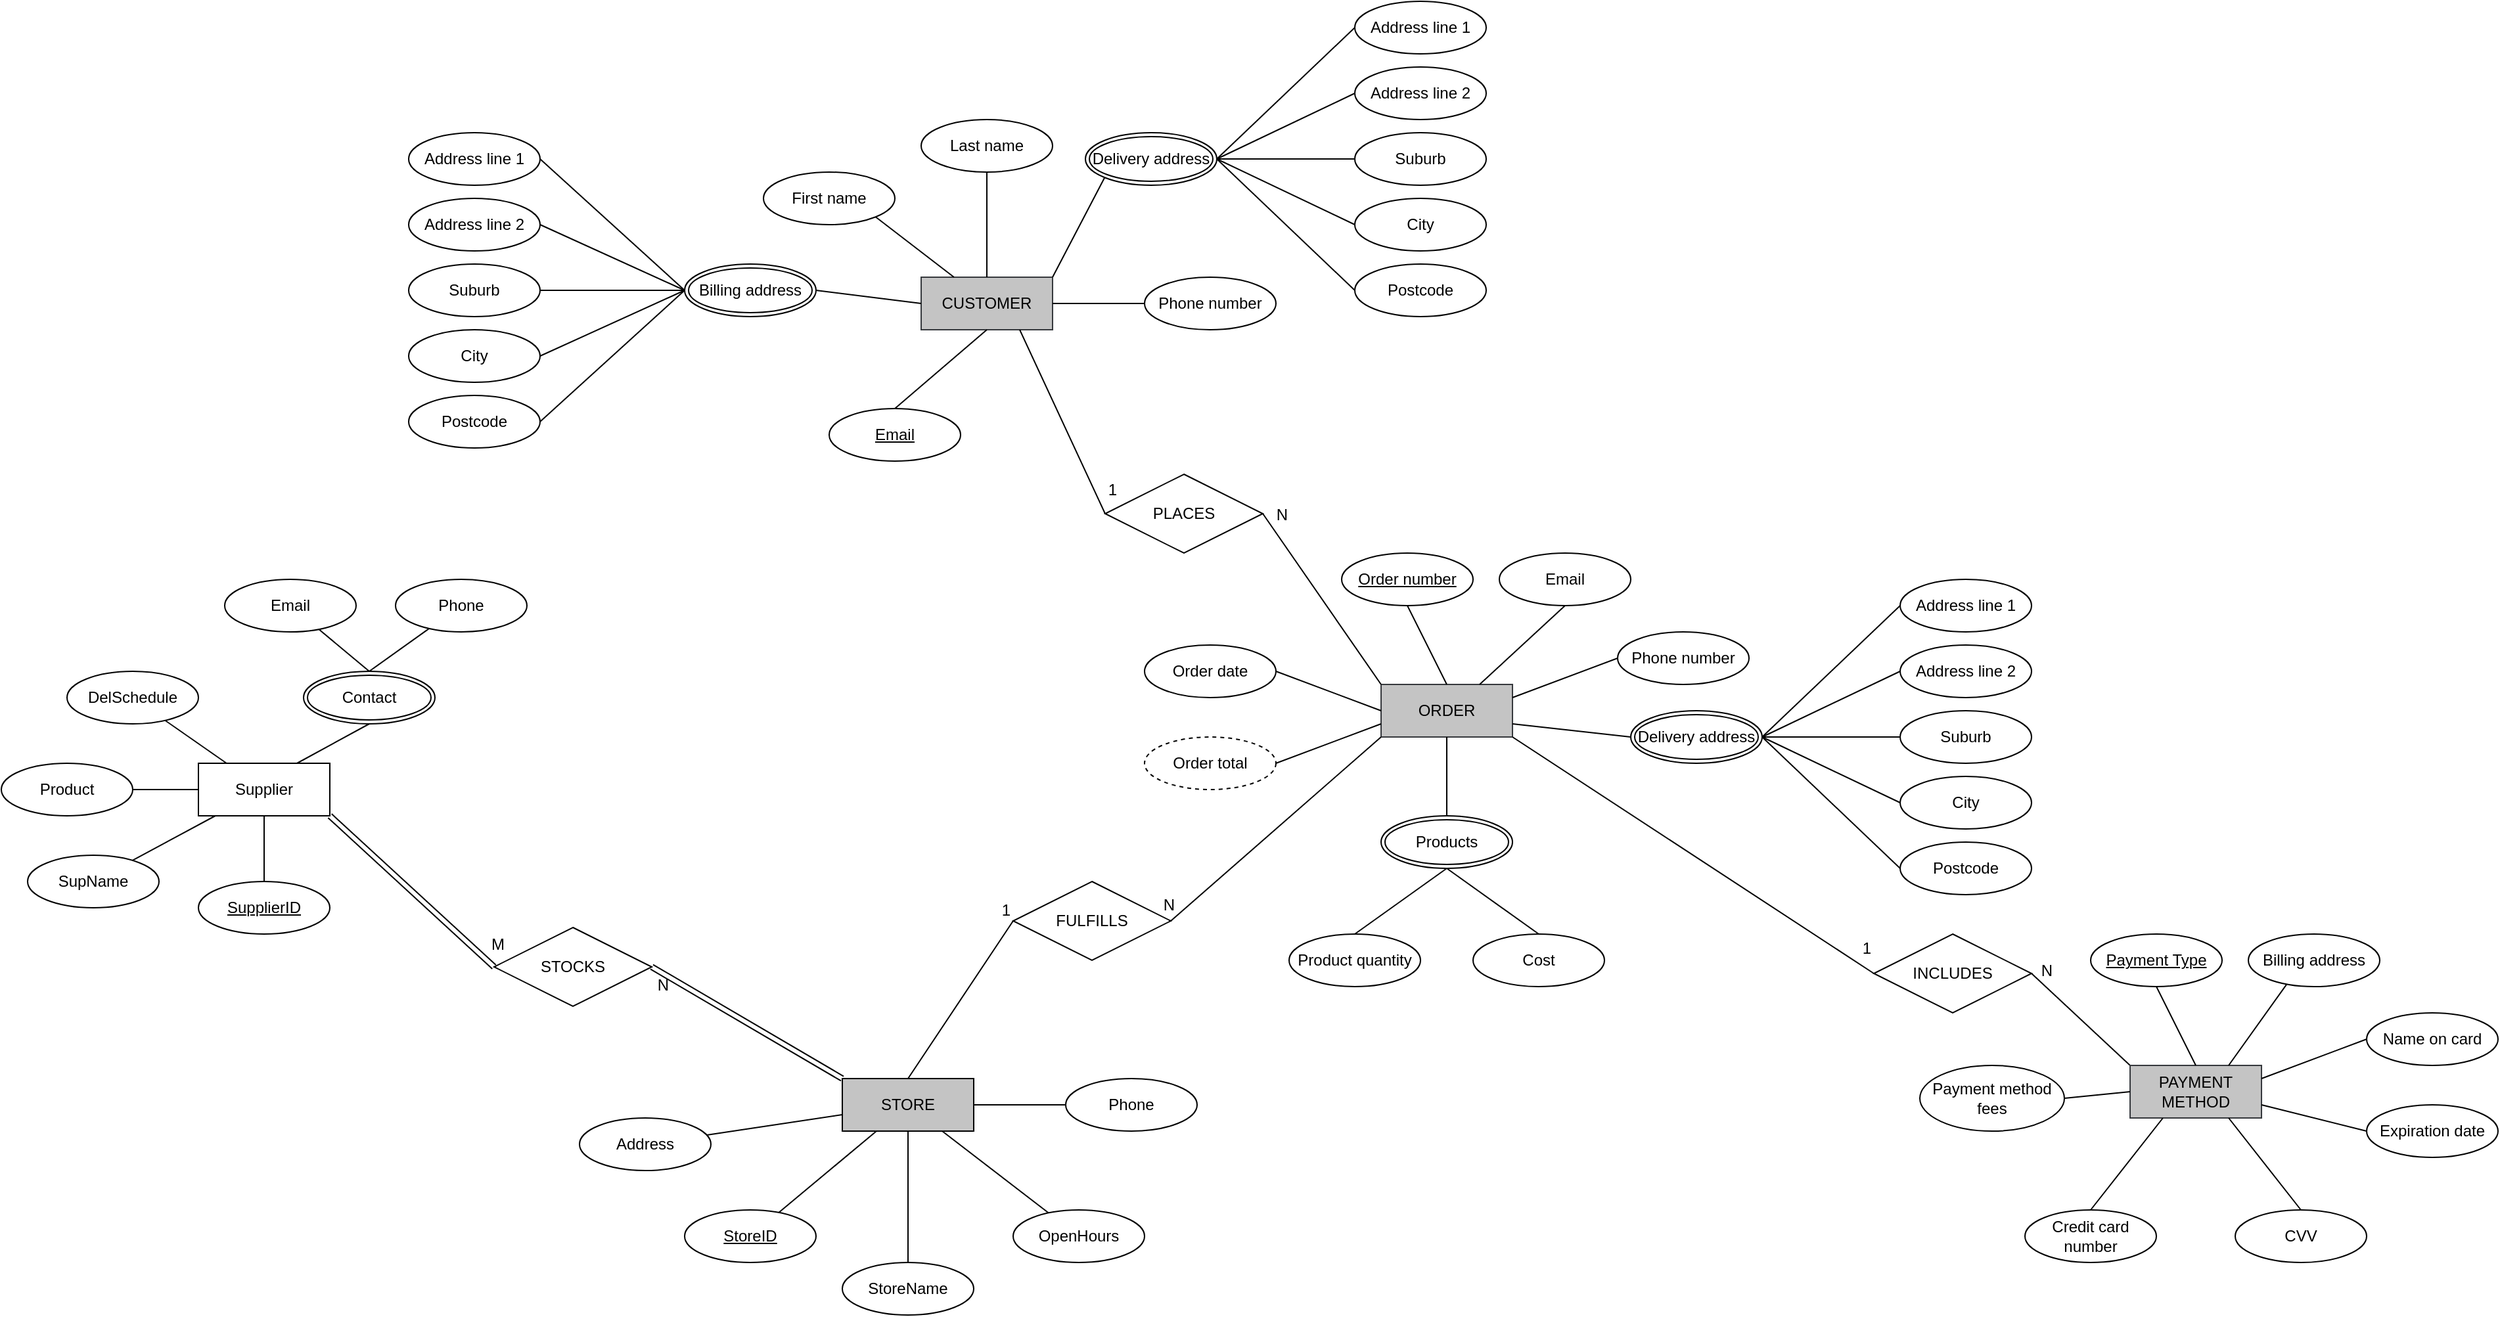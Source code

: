 <mxfile version="21.1.1" type="github">
  <diagram name="Page-1" id="e56a1550-8fbb-45ad-956c-1786394a9013">
    <mxGraphModel dx="2372" dy="695" grid="1" gridSize="10" guides="1" tooltips="1" connect="1" arrows="1" fold="1" page="1" pageScale="1" pageWidth="1100" pageHeight="850" background="none" math="0" shadow="0">
      <root>
        <mxCell id="0" />
        <mxCell id="1" parent="0" />
        <mxCell id="4mAQNpWLt4tQU0ZCI15O-1" style="edgeStyle=orthogonalEdgeStyle;rounded=0;orthogonalLoop=1;jettySize=auto;html=1;exitX=0.5;exitY=1;exitDx=0;exitDy=0;" edge="1" parent="1" source="4mAQNpWLt4tQU0ZCI15O-2">
          <mxGeometry relative="1" as="geometry">
            <mxPoint x="280" y="350" as="targetPoint" />
          </mxGeometry>
        </mxCell>
        <mxCell id="4mAQNpWLt4tQU0ZCI15O-2" value="CUSTOMER" style="whiteSpace=wrap;html=1;align=center;fillColor=#C4C4C4;strokeColor=#36393d;" vertex="1" parent="1">
          <mxGeometry x="250" y="330" width="100" height="40" as="geometry" />
        </mxCell>
        <mxCell id="4mAQNpWLt4tQU0ZCI15O-3" value="Email" style="ellipse;whiteSpace=wrap;html=1;align=center;fontStyle=4;" vertex="1" parent="1">
          <mxGeometry x="180" y="430" width="100" height="40" as="geometry" />
        </mxCell>
        <mxCell id="4mAQNpWLt4tQU0ZCI15O-4" value="First name" style="ellipse;whiteSpace=wrap;html=1;align=center;" vertex="1" parent="1">
          <mxGeometry x="130" y="250" width="100" height="40" as="geometry" />
        </mxCell>
        <mxCell id="4mAQNpWLt4tQU0ZCI15O-5" value="Last name" style="ellipse;whiteSpace=wrap;html=1;align=center;" vertex="1" parent="1">
          <mxGeometry x="250" y="210" width="100" height="40" as="geometry" />
        </mxCell>
        <mxCell id="4mAQNpWLt4tQU0ZCI15O-6" value="Phone number" style="ellipse;whiteSpace=wrap;html=1;align=center;fontStyle=0;" vertex="1" parent="1">
          <mxGeometry x="420" y="330" width="100" height="40" as="geometry" />
        </mxCell>
        <mxCell id="4mAQNpWLt4tQU0ZCI15O-7" value="" style="endArrow=none;html=1;rounded=0;entryX=0;entryY=1;entryDx=0;entryDy=0;" edge="1" parent="1" target="4mAQNpWLt4tQU0ZCI15O-15">
          <mxGeometry relative="1" as="geometry">
            <mxPoint x="350" y="330" as="sourcePoint" />
            <mxPoint x="421" y="325" as="targetPoint" />
          </mxGeometry>
        </mxCell>
        <mxCell id="4mAQNpWLt4tQU0ZCI15O-8" value="" style="endArrow=none;html=1;rounded=0;entryX=1;entryY=0.5;entryDx=0;entryDy=0;exitX=0;exitY=0.5;exitDx=0;exitDy=0;" edge="1" parent="1" source="4mAQNpWLt4tQU0ZCI15O-2" target="4mAQNpWLt4tQU0ZCI15O-112">
          <mxGeometry relative="1" as="geometry">
            <mxPoint x="320" y="329.5" as="sourcePoint" />
            <mxPoint x="170.0" y="340" as="targetPoint" />
          </mxGeometry>
        </mxCell>
        <mxCell id="4mAQNpWLt4tQU0ZCI15O-9" value="" style="endArrow=none;html=1;rounded=0;exitX=0.5;exitY=1;exitDx=0;exitDy=0;entryX=0.5;entryY=0;entryDx=0;entryDy=0;" edge="1" parent="1" source="4mAQNpWLt4tQU0ZCI15O-2" target="4mAQNpWLt4tQU0ZCI15O-3">
          <mxGeometry relative="1" as="geometry">
            <mxPoint x="300" y="329.5" as="sourcePoint" />
            <mxPoint x="260" y="430" as="targetPoint" />
          </mxGeometry>
        </mxCell>
        <mxCell id="4mAQNpWLt4tQU0ZCI15O-10" value="" style="endArrow=none;html=1;rounded=0;exitX=0;exitY=0.5;exitDx=0;exitDy=0;entryX=1;entryY=0.5;entryDx=0;entryDy=0;" edge="1" parent="1" source="4mAQNpWLt4tQU0ZCI15O-6" target="4mAQNpWLt4tQU0ZCI15O-2">
          <mxGeometry relative="1" as="geometry">
            <mxPoint x="110" y="329.5" as="sourcePoint" />
            <mxPoint x="270" y="329.5" as="targetPoint" />
          </mxGeometry>
        </mxCell>
        <mxCell id="4mAQNpWLt4tQU0ZCI15O-11" value="" style="endArrow=none;html=1;rounded=0;entryX=0.25;entryY=0;entryDx=0;entryDy=0;exitX=1;exitY=1;exitDx=0;exitDy=0;" edge="1" parent="1" source="4mAQNpWLt4tQU0ZCI15O-4" target="4mAQNpWLt4tQU0ZCI15O-2">
          <mxGeometry relative="1" as="geometry">
            <mxPoint x="240" y="430" as="sourcePoint" />
            <mxPoint x="250" y="339.5" as="targetPoint" />
          </mxGeometry>
        </mxCell>
        <mxCell id="4mAQNpWLt4tQU0ZCI15O-12" value="" style="endArrow=none;html=1;rounded=0;exitX=0.5;exitY=1;exitDx=0;exitDy=0;entryX=0.5;entryY=0;entryDx=0;entryDy=0;" edge="1" parent="1" source="4mAQNpWLt4tQU0ZCI15O-5" target="4mAQNpWLt4tQU0ZCI15O-2">
          <mxGeometry relative="1" as="geometry">
            <mxPoint x="100" y="370" as="sourcePoint" />
            <mxPoint x="260" y="370" as="targetPoint" />
          </mxGeometry>
        </mxCell>
        <mxCell id="4mAQNpWLt4tQU0ZCI15O-13" value="ORDER" style="whiteSpace=wrap;html=1;align=center;fillColor=#C4C4C4;strokeColor=#36393d;" vertex="1" parent="1">
          <mxGeometry x="600" y="640" width="100" height="40" as="geometry" />
        </mxCell>
        <mxCell id="4mAQNpWLt4tQU0ZCI15O-14" value="PLACES" style="shape=rhombus;perimeter=rhombusPerimeter;whiteSpace=wrap;html=1;align=center;" vertex="1" parent="1">
          <mxGeometry x="390" y="480" width="120" height="60" as="geometry" />
        </mxCell>
        <mxCell id="4mAQNpWLt4tQU0ZCI15O-15" value="Delivery address" style="ellipse;shape=doubleEllipse;margin=3;whiteSpace=wrap;html=1;align=center;" vertex="1" parent="1">
          <mxGeometry x="375" y="220" width="100" height="40" as="geometry" />
        </mxCell>
        <mxCell id="4mAQNpWLt4tQU0ZCI15O-16" value="" style="endArrow=none;html=1;rounded=0;entryX=1;entryY=0.5;entryDx=0;entryDy=0;exitX=0;exitY=0;exitDx=0;exitDy=0;" edge="1" parent="1" source="4mAQNpWLt4tQU0ZCI15O-13" target="4mAQNpWLt4tQU0ZCI15O-14">
          <mxGeometry relative="1" as="geometry">
            <mxPoint x="430" y="460" as="sourcePoint" />
            <mxPoint x="590" y="460" as="targetPoint" />
          </mxGeometry>
        </mxCell>
        <mxCell id="4mAQNpWLt4tQU0ZCI15O-17" value="N" style="resizable=0;html=1;whiteSpace=wrap;align=right;verticalAlign=bottom;" connectable="0" vertex="1" parent="4mAQNpWLt4tQU0ZCI15O-16">
          <mxGeometry x="1" relative="1" as="geometry">
            <mxPoint x="20" y="9" as="offset" />
          </mxGeometry>
        </mxCell>
        <mxCell id="4mAQNpWLt4tQU0ZCI15O-18" value="&lt;u&gt;Order number&lt;/u&gt;" style="ellipse;whiteSpace=wrap;html=1;align=center;" vertex="1" parent="1">
          <mxGeometry x="570" y="540" width="100" height="40" as="geometry" />
        </mxCell>
        <mxCell id="4mAQNpWLt4tQU0ZCI15O-19" value="&lt;span&gt;Email&lt;/span&gt;" style="ellipse;whiteSpace=wrap;html=1;align=center;fontStyle=0" vertex="1" parent="1">
          <mxGeometry x="690" y="540" width="100" height="40" as="geometry" />
        </mxCell>
        <mxCell id="4mAQNpWLt4tQU0ZCI15O-20" value="Phone number" style="ellipse;whiteSpace=wrap;html=1;align=center;fontStyle=0;" vertex="1" parent="1">
          <mxGeometry x="780" y="600" width="100" height="40" as="geometry" />
        </mxCell>
        <mxCell id="4mAQNpWLt4tQU0ZCI15O-21" value="Product quantity" style="ellipse;whiteSpace=wrap;html=1;align=center;fontStyle=0;" vertex="1" parent="1">
          <mxGeometry x="530" y="830" width="100" height="40" as="geometry" />
        </mxCell>
        <mxCell id="4mAQNpWLt4tQU0ZCI15O-22" value="" style="endArrow=none;html=1;rounded=0;entryX=0.5;entryY=1;entryDx=0;entryDy=0;exitX=0.5;exitY=0;exitDx=0;exitDy=0;" edge="1" parent="1" source="4mAQNpWLt4tQU0ZCI15O-13" target="4mAQNpWLt4tQU0ZCI15O-18">
          <mxGeometry relative="1" as="geometry">
            <mxPoint x="570" y="500" as="sourcePoint" />
            <mxPoint x="740" y="499.5" as="targetPoint" />
          </mxGeometry>
        </mxCell>
        <mxCell id="4mAQNpWLt4tQU0ZCI15O-23" value="" style="endArrow=none;html=1;rounded=0;entryX=0.5;entryY=1;entryDx=0;entryDy=0;exitX=0.75;exitY=0;exitDx=0;exitDy=0;" edge="1" parent="1" source="4mAQNpWLt4tQU0ZCI15O-13" target="4mAQNpWLt4tQU0ZCI15O-19">
          <mxGeometry relative="1" as="geometry">
            <mxPoint x="620" y="499.5" as="sourcePoint" />
            <mxPoint x="780" y="499.5" as="targetPoint" />
          </mxGeometry>
        </mxCell>
        <mxCell id="4mAQNpWLt4tQU0ZCI15O-24" value="" style="endArrow=none;html=1;rounded=0;entryX=0;entryY=0.5;entryDx=0;entryDy=0;exitX=1;exitY=0.25;exitDx=0;exitDy=0;" edge="1" parent="1" source="4mAQNpWLt4tQU0ZCI15O-13" target="4mAQNpWLt4tQU0ZCI15O-20">
          <mxGeometry relative="1" as="geometry">
            <mxPoint x="630" y="519" as="sourcePoint" />
            <mxPoint x="790" y="519" as="targetPoint" />
          </mxGeometry>
        </mxCell>
        <mxCell id="4mAQNpWLt4tQU0ZCI15O-25" value="" style="endArrow=none;html=1;rounded=0;entryX=0;entryY=0.5;entryDx=0;entryDy=0;exitX=1;exitY=0.75;exitDx=0;exitDy=0;" edge="1" parent="1" source="4mAQNpWLt4tQU0ZCI15O-13" target="4mAQNpWLt4tQU0ZCI15O-79">
          <mxGeometry relative="1" as="geometry">
            <mxPoint x="630" y="539" as="sourcePoint" />
            <mxPoint x="700" y="560" as="targetPoint" />
          </mxGeometry>
        </mxCell>
        <mxCell id="4mAQNpWLt4tQU0ZCI15O-26" value="" style="endArrow=none;html=1;rounded=0;entryX=0.5;entryY=0;entryDx=0;entryDy=0;exitX=0.5;exitY=1;exitDx=0;exitDy=0;" edge="1" parent="1" source="4mAQNpWLt4tQU0ZCI15O-113" target="4mAQNpWLt4tQU0ZCI15O-21">
          <mxGeometry relative="1" as="geometry">
            <mxPoint x="540" y="530" as="sourcePoint" />
            <mxPoint x="700" y="530" as="targetPoint" />
          </mxGeometry>
        </mxCell>
        <mxCell id="4mAQNpWLt4tQU0ZCI15O-48" value="" style="endArrow=none;html=1;rounded=0;exitX=1;exitY=0.5;exitDx=0;exitDy=0;entryX=0;entryY=0.5;entryDx=0;entryDy=0;" edge="1" parent="1" source="4mAQNpWLt4tQU0ZCI15O-77" target="4mAQNpWLt4tQU0ZCI15O-13">
          <mxGeometry relative="1" as="geometry">
            <mxPoint x="232" y="399" as="sourcePoint" />
            <mxPoint x="290" y="370" as="targetPoint" />
          </mxGeometry>
        </mxCell>
        <mxCell id="4mAQNpWLt4tQU0ZCI15O-76" value="" style="endArrow=none;html=1;rounded=0;entryX=1;entryY=0.5;entryDx=0;entryDy=0;exitX=0;exitY=0.75;exitDx=0;exitDy=0;" edge="1" parent="1" source="4mAQNpWLt4tQU0ZCI15O-13" target="4mAQNpWLt4tQU0ZCI15O-124">
          <mxGeometry relative="1" as="geometry">
            <mxPoint x="563" y="540" as="sourcePoint" />
            <mxPoint x="550" y="750" as="targetPoint" />
          </mxGeometry>
        </mxCell>
        <mxCell id="4mAQNpWLt4tQU0ZCI15O-77" value="Order date" style="ellipse;whiteSpace=wrap;html=1;align=center;fontStyle=0;" vertex="1" parent="1">
          <mxGeometry x="420" y="610" width="100" height="40" as="geometry" />
        </mxCell>
        <mxCell id="4mAQNpWLt4tQU0ZCI15O-78" value="" style="endArrow=none;html=1;rounded=0;entryX=0.5;entryY=0;entryDx=0;entryDy=0;exitX=0.5;exitY=1;exitDx=0;exitDy=0;" edge="1" parent="1" source="4mAQNpWLt4tQU0ZCI15O-13" target="4mAQNpWLt4tQU0ZCI15O-113">
          <mxGeometry relative="1" as="geometry">
            <mxPoint x="580" y="540" as="sourcePoint" />
            <mxPoint x="640" y="750" as="targetPoint" />
          </mxGeometry>
        </mxCell>
        <mxCell id="4mAQNpWLt4tQU0ZCI15O-79" value="Delivery address" style="ellipse;shape=doubleEllipse;margin=3;whiteSpace=wrap;html=1;align=center;" vertex="1" parent="1">
          <mxGeometry x="790" y="660" width="100" height="40" as="geometry" />
        </mxCell>
        <mxCell id="4mAQNpWLt4tQU0ZCI15O-80" value="Address line 1" style="ellipse;whiteSpace=wrap;html=1;align=center;" vertex="1" parent="1">
          <mxGeometry x="580" y="120" width="100" height="40" as="geometry" />
        </mxCell>
        <mxCell id="4mAQNpWLt4tQU0ZCI15O-81" value="Address line 2" style="ellipse;whiteSpace=wrap;html=1;align=center;" vertex="1" parent="1">
          <mxGeometry x="580" y="170" width="100" height="40" as="geometry" />
        </mxCell>
        <mxCell id="4mAQNpWLt4tQU0ZCI15O-82" value="Suburb" style="ellipse;whiteSpace=wrap;html=1;align=center;" vertex="1" parent="1">
          <mxGeometry x="580" y="220" width="100" height="40" as="geometry" />
        </mxCell>
        <mxCell id="4mAQNpWLt4tQU0ZCI15O-83" value="City" style="ellipse;whiteSpace=wrap;html=1;align=center;" vertex="1" parent="1">
          <mxGeometry x="580" y="270" width="100" height="40" as="geometry" />
        </mxCell>
        <mxCell id="4mAQNpWLt4tQU0ZCI15O-84" value="Postcode" style="ellipse;whiteSpace=wrap;html=1;align=center;" vertex="1" parent="1">
          <mxGeometry x="580" y="320" width="100" height="40" as="geometry" />
        </mxCell>
        <mxCell id="4mAQNpWLt4tQU0ZCI15O-85" value="" style="endArrow=none;html=1;rounded=0;entryX=0;entryY=0.5;entryDx=0;entryDy=0;exitX=1;exitY=0.5;exitDx=0;exitDy=0;" edge="1" parent="1" source="4mAQNpWLt4tQU0ZCI15O-15" target="4mAQNpWLt4tQU0ZCI15O-80">
          <mxGeometry relative="1" as="geometry">
            <mxPoint x="460" y="228" as="sourcePoint" />
            <mxPoint x="500" y="152" as="targetPoint" />
          </mxGeometry>
        </mxCell>
        <mxCell id="4mAQNpWLt4tQU0ZCI15O-86" value="" style="endArrow=none;html=1;rounded=0;entryX=0;entryY=0.5;entryDx=0;entryDy=0;exitX=1;exitY=0.5;exitDx=0;exitDy=0;" edge="1" parent="1" source="4mAQNpWLt4tQU0ZCI15O-15" target="4mAQNpWLt4tQU0ZCI15O-81">
          <mxGeometry relative="1" as="geometry">
            <mxPoint x="485" y="250" as="sourcePoint" />
            <mxPoint x="530" y="150" as="targetPoint" />
          </mxGeometry>
        </mxCell>
        <mxCell id="4mAQNpWLt4tQU0ZCI15O-87" value="" style="endArrow=none;html=1;rounded=0;entryX=0;entryY=0.5;entryDx=0;entryDy=0;exitX=1;exitY=0.5;exitDx=0;exitDy=0;" edge="1" parent="1" source="4mAQNpWLt4tQU0ZCI15O-15" target="4mAQNpWLt4tQU0ZCI15O-82">
          <mxGeometry relative="1" as="geometry">
            <mxPoint x="495" y="260" as="sourcePoint" />
            <mxPoint x="540" y="160" as="targetPoint" />
          </mxGeometry>
        </mxCell>
        <mxCell id="4mAQNpWLt4tQU0ZCI15O-88" value="" style="endArrow=none;html=1;rounded=0;entryX=0;entryY=0.5;entryDx=0;entryDy=0;exitX=1;exitY=0.5;exitDx=0;exitDy=0;" edge="1" parent="1" source="4mAQNpWLt4tQU0ZCI15O-15" target="4mAQNpWLt4tQU0ZCI15O-83">
          <mxGeometry relative="1" as="geometry">
            <mxPoint x="505" y="270" as="sourcePoint" />
            <mxPoint x="550" y="170" as="targetPoint" />
          </mxGeometry>
        </mxCell>
        <mxCell id="4mAQNpWLt4tQU0ZCI15O-89" value="" style="endArrow=none;html=1;rounded=0;entryX=0;entryY=0.5;entryDx=0;entryDy=0;exitX=1;exitY=0.5;exitDx=0;exitDy=0;" edge="1" parent="1" source="4mAQNpWLt4tQU0ZCI15O-15" target="4mAQNpWLt4tQU0ZCI15O-84">
          <mxGeometry relative="1" as="geometry">
            <mxPoint x="515" y="280" as="sourcePoint" />
            <mxPoint x="560" y="180" as="targetPoint" />
          </mxGeometry>
        </mxCell>
        <mxCell id="4mAQNpWLt4tQU0ZCI15O-90" value="Address line 1" style="ellipse;whiteSpace=wrap;html=1;align=center;" vertex="1" parent="1">
          <mxGeometry x="995" y="560" width="100" height="40" as="geometry" />
        </mxCell>
        <mxCell id="4mAQNpWLt4tQU0ZCI15O-91" value="Address line 2" style="ellipse;whiteSpace=wrap;html=1;align=center;" vertex="1" parent="1">
          <mxGeometry x="995" y="610" width="100" height="40" as="geometry" />
        </mxCell>
        <mxCell id="4mAQNpWLt4tQU0ZCI15O-92" value="Suburb" style="ellipse;whiteSpace=wrap;html=1;align=center;" vertex="1" parent="1">
          <mxGeometry x="995" y="660" width="100" height="40" as="geometry" />
        </mxCell>
        <mxCell id="4mAQNpWLt4tQU0ZCI15O-93" value="City" style="ellipse;whiteSpace=wrap;html=1;align=center;" vertex="1" parent="1">
          <mxGeometry x="995" y="710" width="100" height="40" as="geometry" />
        </mxCell>
        <mxCell id="4mAQNpWLt4tQU0ZCI15O-94" value="Postcode" style="ellipse;whiteSpace=wrap;html=1;align=center;" vertex="1" parent="1">
          <mxGeometry x="995" y="760" width="100" height="40" as="geometry" />
        </mxCell>
        <mxCell id="4mAQNpWLt4tQU0ZCI15O-95" value="" style="endArrow=none;html=1;rounded=0;entryX=0;entryY=0.5;entryDx=0;entryDy=0;exitX=1;exitY=0.5;exitDx=0;exitDy=0;" edge="1" parent="1" source="4mAQNpWLt4tQU0ZCI15O-79" target="4mAQNpWLt4tQU0ZCI15O-90">
          <mxGeometry relative="1" as="geometry">
            <mxPoint x="890" y="680" as="sourcePoint" />
            <mxPoint x="915" y="592" as="targetPoint" />
          </mxGeometry>
        </mxCell>
        <mxCell id="4mAQNpWLt4tQU0ZCI15O-96" value="" style="endArrow=none;html=1;rounded=0;entryX=0;entryY=0.5;entryDx=0;entryDy=0;exitX=1;exitY=0.5;exitDx=0;exitDy=0;" edge="1" parent="1" source="4mAQNpWLt4tQU0ZCI15O-79" target="4mAQNpWLt4tQU0ZCI15O-91">
          <mxGeometry relative="1" as="geometry">
            <mxPoint x="890" y="680" as="sourcePoint" />
            <mxPoint x="945" y="590" as="targetPoint" />
          </mxGeometry>
        </mxCell>
        <mxCell id="4mAQNpWLt4tQU0ZCI15O-97" value="" style="endArrow=none;html=1;rounded=0;entryX=0;entryY=0.5;entryDx=0;entryDy=0;exitX=1;exitY=0.5;exitDx=0;exitDy=0;" edge="1" parent="1" source="4mAQNpWLt4tQU0ZCI15O-79" target="4mAQNpWLt4tQU0ZCI15O-92">
          <mxGeometry relative="1" as="geometry">
            <mxPoint x="890" y="680" as="sourcePoint" />
            <mxPoint x="955" y="600" as="targetPoint" />
          </mxGeometry>
        </mxCell>
        <mxCell id="4mAQNpWLt4tQU0ZCI15O-98" value="" style="endArrow=none;html=1;rounded=0;entryX=0;entryY=0.5;entryDx=0;entryDy=0;exitX=1;exitY=0.5;exitDx=0;exitDy=0;" edge="1" parent="1" source="4mAQNpWLt4tQU0ZCI15O-79" target="4mAQNpWLt4tQU0ZCI15O-93">
          <mxGeometry relative="1" as="geometry">
            <mxPoint x="890" y="680" as="sourcePoint" />
            <mxPoint x="965" y="610" as="targetPoint" />
          </mxGeometry>
        </mxCell>
        <mxCell id="4mAQNpWLt4tQU0ZCI15O-99" value="" style="endArrow=none;html=1;rounded=0;entryX=0;entryY=0.5;entryDx=0;entryDy=0;exitX=1;exitY=0.5;exitDx=0;exitDy=0;" edge="1" parent="1" source="4mAQNpWLt4tQU0ZCI15O-79" target="4mAQNpWLt4tQU0ZCI15O-94">
          <mxGeometry relative="1" as="geometry">
            <mxPoint x="890" y="680" as="sourcePoint" />
            <mxPoint x="975" y="620" as="targetPoint" />
          </mxGeometry>
        </mxCell>
        <mxCell id="4mAQNpWLt4tQU0ZCI15O-102" value="Address line 1" style="ellipse;whiteSpace=wrap;html=1;align=center;" vertex="1" parent="1">
          <mxGeometry x="-140" y="220" width="100" height="40" as="geometry" />
        </mxCell>
        <mxCell id="4mAQNpWLt4tQU0ZCI15O-103" value="Address line 2" style="ellipse;whiteSpace=wrap;html=1;align=center;" vertex="1" parent="1">
          <mxGeometry x="-140" y="270" width="100" height="40" as="geometry" />
        </mxCell>
        <mxCell id="4mAQNpWLt4tQU0ZCI15O-104" value="Suburb" style="ellipse;whiteSpace=wrap;html=1;align=center;" vertex="1" parent="1">
          <mxGeometry x="-140" y="320" width="100" height="40" as="geometry" />
        </mxCell>
        <mxCell id="4mAQNpWLt4tQU0ZCI15O-105" value="City" style="ellipse;whiteSpace=wrap;html=1;align=center;" vertex="1" parent="1">
          <mxGeometry x="-140" y="370" width="100" height="40" as="geometry" />
        </mxCell>
        <mxCell id="4mAQNpWLt4tQU0ZCI15O-106" value="Postcode" style="ellipse;whiteSpace=wrap;html=1;align=center;" vertex="1" parent="1">
          <mxGeometry x="-140" y="420" width="100" height="40" as="geometry" />
        </mxCell>
        <mxCell id="4mAQNpWLt4tQU0ZCI15O-107" value="" style="endArrow=none;html=1;rounded=0;exitX=1;exitY=0.5;exitDx=0;exitDy=0;entryX=0;entryY=0.5;entryDx=0;entryDy=0;" edge="1" parent="1" source="4mAQNpWLt4tQU0ZCI15O-102" target="4mAQNpWLt4tQU0ZCI15O-112">
          <mxGeometry relative="1" as="geometry">
            <mxPoint x="-20" y="245" as="sourcePoint" />
            <mxPoint x="70.0" y="340" as="targetPoint" />
          </mxGeometry>
        </mxCell>
        <mxCell id="4mAQNpWLt4tQU0ZCI15O-108" value="" style="endArrow=none;html=1;rounded=0;exitX=1;exitY=0.5;exitDx=0;exitDy=0;entryX=0;entryY=0.5;entryDx=0;entryDy=0;" edge="1" parent="1" source="4mAQNpWLt4tQU0ZCI15O-103" target="4mAQNpWLt4tQU0ZCI15O-112">
          <mxGeometry relative="1" as="geometry">
            <mxPoint x="-30" y="250" as="sourcePoint" />
            <mxPoint x="70.0" y="340" as="targetPoint" />
          </mxGeometry>
        </mxCell>
        <mxCell id="4mAQNpWLt4tQU0ZCI15O-109" value="" style="endArrow=none;html=1;rounded=0;exitX=1;exitY=0.5;exitDx=0;exitDy=0;entryX=0;entryY=0.5;entryDx=0;entryDy=0;" edge="1" parent="1" source="4mAQNpWLt4tQU0ZCI15O-104" target="4mAQNpWLt4tQU0ZCI15O-112">
          <mxGeometry relative="1" as="geometry">
            <mxPoint x="-20" y="260" as="sourcePoint" />
            <mxPoint x="70.0" y="340" as="targetPoint" />
          </mxGeometry>
        </mxCell>
        <mxCell id="4mAQNpWLt4tQU0ZCI15O-110" value="" style="endArrow=none;html=1;rounded=0;exitX=1;exitY=0.5;exitDx=0;exitDy=0;entryX=0;entryY=0.5;entryDx=0;entryDy=0;" edge="1" parent="1" source="4mAQNpWLt4tQU0ZCI15O-105" target="4mAQNpWLt4tQU0ZCI15O-112">
          <mxGeometry relative="1" as="geometry">
            <mxPoint x="-10" y="270" as="sourcePoint" />
            <mxPoint x="70.0" y="340" as="targetPoint" />
          </mxGeometry>
        </mxCell>
        <mxCell id="4mAQNpWLt4tQU0ZCI15O-111" value="" style="endArrow=none;html=1;rounded=0;exitX=1;exitY=0.5;exitDx=0;exitDy=0;entryX=0;entryY=0.5;entryDx=0;entryDy=0;" edge="1" parent="1" source="4mAQNpWLt4tQU0ZCI15O-106" target="4mAQNpWLt4tQU0ZCI15O-112">
          <mxGeometry relative="1" as="geometry">
            <mxPoint y="280" as="sourcePoint" />
            <mxPoint x="70.0" y="340" as="targetPoint" />
          </mxGeometry>
        </mxCell>
        <mxCell id="4mAQNpWLt4tQU0ZCI15O-112" value="Billing address" style="ellipse;shape=doubleEllipse;margin=3;whiteSpace=wrap;html=1;align=center;" vertex="1" parent="1">
          <mxGeometry x="70" y="320" width="100" height="40" as="geometry" />
        </mxCell>
        <mxCell id="4mAQNpWLt4tQU0ZCI15O-113" value="Products" style="ellipse;shape=doubleEllipse;margin=3;whiteSpace=wrap;html=1;align=center;" vertex="1" parent="1">
          <mxGeometry x="600" y="740" width="100" height="40" as="geometry" />
        </mxCell>
        <mxCell id="4mAQNpWLt4tQU0ZCI15O-114" value="Cost" style="ellipse;whiteSpace=wrap;html=1;align=center;fontStyle=0;" vertex="1" parent="1">
          <mxGeometry x="670" y="830" width="100" height="40" as="geometry" />
        </mxCell>
        <mxCell id="4mAQNpWLt4tQU0ZCI15O-115" value="" style="endArrow=none;html=1;rounded=0;entryX=0.5;entryY=0;entryDx=0;entryDy=0;exitX=0.5;exitY=1;exitDx=0;exitDy=0;" edge="1" parent="1" source="4mAQNpWLt4tQU0ZCI15O-113" target="4mAQNpWLt4tQU0ZCI15O-114">
          <mxGeometry relative="1" as="geometry">
            <mxPoint x="600" y="790" as="sourcePoint" />
            <mxPoint x="500" y="840" as="targetPoint" />
          </mxGeometry>
        </mxCell>
        <mxCell id="4mAQNpWLt4tQU0ZCI15O-116" value="INCLUDES" style="shape=rhombus;perimeter=rhombusPerimeter;whiteSpace=wrap;html=1;align=center;" vertex="1" parent="1">
          <mxGeometry x="975" y="830" width="120" height="60" as="geometry" />
        </mxCell>
        <mxCell id="4mAQNpWLt4tQU0ZCI15O-118" value="" style="endArrow=none;html=1;rounded=0;entryX=0;entryY=0;entryDx=0;entryDy=0;exitX=1;exitY=0.5;exitDx=0;exitDy=0;" edge="1" parent="1" source="4mAQNpWLt4tQU0ZCI15O-116">
          <mxGeometry relative="1" as="geometry">
            <mxPoint x="870" y="910" as="sourcePoint" />
            <mxPoint x="1170" y="930" as="targetPoint" />
          </mxGeometry>
        </mxCell>
        <mxCell id="4mAQNpWLt4tQU0ZCI15O-119" value="N" style="resizable=0;html=1;whiteSpace=wrap;align=right;verticalAlign=bottom;" connectable="0" vertex="1" parent="4mAQNpWLt4tQU0ZCI15O-118">
          <mxGeometry x="1" relative="1" as="geometry">
            <mxPoint x="-57" y="-63" as="offset" />
          </mxGeometry>
        </mxCell>
        <mxCell id="4mAQNpWLt4tQU0ZCI15O-120" value="" style="endArrow=none;html=1;rounded=0;exitX=0.75;exitY=1;exitDx=0;exitDy=0;entryX=0;entryY=0.5;entryDx=0;entryDy=0;" edge="1" parent="1" source="4mAQNpWLt4tQU0ZCI15O-2" target="4mAQNpWLt4tQU0ZCI15O-14">
          <mxGeometry relative="1" as="geometry">
            <mxPoint x="500" y="610" as="sourcePoint" />
            <mxPoint x="660" y="610" as="targetPoint" />
          </mxGeometry>
        </mxCell>
        <mxCell id="4mAQNpWLt4tQU0ZCI15O-121" value="1" style="resizable=0;html=1;whiteSpace=wrap;align=right;verticalAlign=bottom;" connectable="0" vertex="1" parent="4mAQNpWLt4tQU0ZCI15O-120">
          <mxGeometry x="1" relative="1" as="geometry">
            <mxPoint x="10" y="-10" as="offset" />
          </mxGeometry>
        </mxCell>
        <mxCell id="4mAQNpWLt4tQU0ZCI15O-122" value="" style="endArrow=none;html=1;rounded=0;exitX=1;exitY=1;exitDx=0;exitDy=0;entryX=0;entryY=0.5;entryDx=0;entryDy=0;" edge="1" parent="1" source="4mAQNpWLt4tQU0ZCI15O-13" target="4mAQNpWLt4tQU0ZCI15O-116">
          <mxGeometry relative="1" as="geometry">
            <mxPoint x="500" y="610" as="sourcePoint" />
            <mxPoint x="660" y="610" as="targetPoint" />
          </mxGeometry>
        </mxCell>
        <mxCell id="4mAQNpWLt4tQU0ZCI15O-123" value="1" style="resizable=0;html=1;whiteSpace=wrap;align=right;verticalAlign=bottom;" connectable="0" vertex="1" parent="4mAQNpWLt4tQU0ZCI15O-122">
          <mxGeometry x="1" relative="1" as="geometry">
            <mxPoint y="-10" as="offset" />
          </mxGeometry>
        </mxCell>
        <mxCell id="4mAQNpWLt4tQU0ZCI15O-124" value="Order total" style="ellipse;whiteSpace=wrap;html=1;align=center;dashed=1;" vertex="1" parent="1">
          <mxGeometry x="420" y="680" width="100" height="40" as="geometry" />
        </mxCell>
        <mxCell id="4mAQNpWLt4tQU0ZCI15O-125" value="PAYMENT METHOD" style="whiteSpace=wrap;html=1;align=center;fillColor=#C4C4C4;strokeColor=#36393d;" vertex="1" parent="1">
          <mxGeometry x="1170" y="930" width="100" height="40" as="geometry" />
        </mxCell>
        <mxCell id="4mAQNpWLt4tQU0ZCI15O-126" value="&lt;u&gt;Payment Type&lt;/u&gt;" style="ellipse;whiteSpace=wrap;html=1;align=center;" vertex="1" parent="1">
          <mxGeometry x="1140" y="830" width="100" height="40" as="geometry" />
        </mxCell>
        <mxCell id="4mAQNpWLt4tQU0ZCI15O-127" value="&lt;span&gt;Billing address&lt;/span&gt;" style="ellipse;whiteSpace=wrap;html=1;align=center;fontStyle=0" vertex="1" parent="1">
          <mxGeometry x="1260" y="830" width="100" height="40" as="geometry" />
        </mxCell>
        <mxCell id="4mAQNpWLt4tQU0ZCI15O-128" value="Name on card" style="ellipse;whiteSpace=wrap;html=1;align=center;fontStyle=0;" vertex="1" parent="1">
          <mxGeometry x="1350" y="890" width="100" height="40" as="geometry" />
        </mxCell>
        <mxCell id="4mAQNpWLt4tQU0ZCI15O-129" value="Expiration date" style="ellipse;whiteSpace=wrap;html=1;align=center;fontStyle=0;" vertex="1" parent="1">
          <mxGeometry x="1350" y="960" width="100" height="40" as="geometry" />
        </mxCell>
        <mxCell id="4mAQNpWLt4tQU0ZCI15O-130" value="" style="endArrow=none;html=1;rounded=0;entryX=0.5;entryY=1;entryDx=0;entryDy=0;exitX=0.5;exitY=0;exitDx=0;exitDy=0;" edge="1" parent="1" source="4mAQNpWLt4tQU0ZCI15O-125" target="4mAQNpWLt4tQU0ZCI15O-126">
          <mxGeometry relative="1" as="geometry">
            <mxPoint x="1140" y="790" as="sourcePoint" />
            <mxPoint x="1310" y="789.5" as="targetPoint" />
          </mxGeometry>
        </mxCell>
        <mxCell id="4mAQNpWLt4tQU0ZCI15O-131" value="" style="endArrow=none;html=1;rounded=0;entryX=0.292;entryY=0.954;entryDx=0;entryDy=0;exitX=0.75;exitY=0;exitDx=0;exitDy=0;entryPerimeter=0;" edge="1" parent="1" source="4mAQNpWLt4tQU0ZCI15O-125" target="4mAQNpWLt4tQU0ZCI15O-127">
          <mxGeometry relative="1" as="geometry">
            <mxPoint x="1190" y="789.5" as="sourcePoint" />
            <mxPoint x="1350" y="789.5" as="targetPoint" />
          </mxGeometry>
        </mxCell>
        <mxCell id="4mAQNpWLt4tQU0ZCI15O-132" value="" style="endArrow=none;html=1;rounded=0;entryX=0;entryY=0.5;entryDx=0;entryDy=0;exitX=1;exitY=0.25;exitDx=0;exitDy=0;" edge="1" parent="1" source="4mAQNpWLt4tQU0ZCI15O-125" target="4mAQNpWLt4tQU0ZCI15O-128">
          <mxGeometry relative="1" as="geometry">
            <mxPoint x="1200" y="809" as="sourcePoint" />
            <mxPoint x="1360" y="809" as="targetPoint" />
          </mxGeometry>
        </mxCell>
        <mxCell id="4mAQNpWLt4tQU0ZCI15O-133" value="" style="endArrow=none;html=1;rounded=0;entryX=0;entryY=0.5;entryDx=0;entryDy=0;exitX=1;exitY=0.75;exitDx=0;exitDy=0;" edge="1" parent="1" source="4mAQNpWLt4tQU0ZCI15O-125" target="4mAQNpWLt4tQU0ZCI15O-129">
          <mxGeometry relative="1" as="geometry">
            <mxPoint x="1160" y="830" as="sourcePoint" />
            <mxPoint x="1320" y="830" as="targetPoint" />
          </mxGeometry>
        </mxCell>
        <mxCell id="4mAQNpWLt4tQU0ZCI15O-134" value="" style="endArrow=none;html=1;rounded=0;exitX=1;exitY=0.5;exitDx=0;exitDy=0;entryX=0;entryY=0.5;entryDx=0;entryDy=0;" edge="1" parent="1" source="4mAQNpWLt4tQU0ZCI15O-137" target="4mAQNpWLt4tQU0ZCI15O-125">
          <mxGeometry relative="1" as="geometry">
            <mxPoint x="802" y="689" as="sourcePoint" />
            <mxPoint x="860" y="660" as="targetPoint" />
          </mxGeometry>
        </mxCell>
        <mxCell id="4mAQNpWLt4tQU0ZCI15O-135" value="Credit card number" style="ellipse;whiteSpace=wrap;html=1;align=center;fontStyle=0;" vertex="1" parent="1">
          <mxGeometry x="1090" y="1040" width="100" height="40" as="geometry" />
        </mxCell>
        <mxCell id="4mAQNpWLt4tQU0ZCI15O-136" value="" style="endArrow=none;html=1;rounded=0;entryX=0.5;entryY=0;entryDx=0;entryDy=0;exitX=0.25;exitY=1;exitDx=0;exitDy=0;" edge="1" parent="1" source="4mAQNpWLt4tQU0ZCI15O-125" target="4mAQNpWLt4tQU0ZCI15O-135">
          <mxGeometry relative="1" as="geometry">
            <mxPoint x="1133" y="830" as="sourcePoint" />
            <mxPoint x="1210" y="882" as="targetPoint" />
          </mxGeometry>
        </mxCell>
        <mxCell id="4mAQNpWLt4tQU0ZCI15O-137" value="Payment method fees" style="ellipse;whiteSpace=wrap;html=1;align=center;fontStyle=0;" vertex="1" parent="1">
          <mxGeometry x="1010" y="930" width="110" height="50" as="geometry" />
        </mxCell>
        <mxCell id="4mAQNpWLt4tQU0ZCI15O-138" value="CVV" style="ellipse;whiteSpace=wrap;html=1;align=center;fontStyle=0;" vertex="1" parent="1">
          <mxGeometry x="1250" y="1040" width="100" height="40" as="geometry" />
        </mxCell>
        <mxCell id="4mAQNpWLt4tQU0ZCI15O-139" value="" style="endArrow=none;html=1;rounded=0;entryX=0.5;entryY=0;entryDx=0;entryDy=0;exitX=0.75;exitY=1;exitDx=0;exitDy=0;" edge="1" parent="1" source="4mAQNpWLt4tQU0ZCI15O-125" target="4mAQNpWLt4tQU0ZCI15O-138">
          <mxGeometry relative="1" as="geometry">
            <mxPoint x="1150" y="830" as="sourcePoint" />
            <mxPoint x="1100" y="910" as="targetPoint" />
          </mxGeometry>
        </mxCell>
        <mxCell id="4mAQNpWLt4tQU0ZCI15O-153" value="STORE" style="whiteSpace=wrap;html=1;align=center;fillColor=#c4c4c4;" vertex="1" parent="1">
          <mxGeometry x="190" y="940" width="100" height="40" as="geometry" />
        </mxCell>
        <mxCell id="4mAQNpWLt4tQU0ZCI15O-154" value="&lt;u&gt;StoreID&lt;/u&gt;" style="ellipse;whiteSpace=wrap;html=1;align=center;" vertex="1" parent="1">
          <mxGeometry x="70" y="1040" width="100" height="40" as="geometry" />
        </mxCell>
        <mxCell id="4mAQNpWLt4tQU0ZCI15O-155" value="Phone" style="ellipse;whiteSpace=wrap;html=1;align=center;" vertex="1" parent="1">
          <mxGeometry x="360" y="940" width="100" height="40" as="geometry" />
        </mxCell>
        <mxCell id="4mAQNpWLt4tQU0ZCI15O-156" value="StoreName" style="ellipse;whiteSpace=wrap;html=1;align=center;" vertex="1" parent="1">
          <mxGeometry x="190" y="1080" width="100" height="40" as="geometry" />
        </mxCell>
        <mxCell id="4mAQNpWLt4tQU0ZCI15O-157" value="Address" style="ellipse;whiteSpace=wrap;html=1;align=center;" vertex="1" parent="1">
          <mxGeometry x="-10" y="970" width="100" height="40" as="geometry" />
        </mxCell>
        <mxCell id="4mAQNpWLt4tQU0ZCI15O-158" value="" style="endArrow=none;html=1;rounded=0;" edge="1" parent="1" source="4mAQNpWLt4tQU0ZCI15O-153" target="4mAQNpWLt4tQU0ZCI15O-155">
          <mxGeometry relative="1" as="geometry">
            <mxPoint x="380" y="810" as="sourcePoint" />
            <mxPoint x="540" y="810" as="targetPoint" />
          </mxGeometry>
        </mxCell>
        <mxCell id="4mAQNpWLt4tQU0ZCI15O-159" value="" style="endArrow=none;html=1;rounded=0;" edge="1" parent="1" source="4mAQNpWLt4tQU0ZCI15O-153" target="4mAQNpWLt4tQU0ZCI15O-156">
          <mxGeometry relative="1" as="geometry">
            <mxPoint x="280" y="940" as="sourcePoint" />
            <mxPoint x="344" y="897" as="targetPoint" />
          </mxGeometry>
        </mxCell>
        <mxCell id="4mAQNpWLt4tQU0ZCI15O-160" value="" style="endArrow=none;html=1;rounded=0;" edge="1" parent="1" source="4mAQNpWLt4tQU0ZCI15O-154" target="4mAQNpWLt4tQU0ZCI15O-153">
          <mxGeometry relative="1" as="geometry">
            <mxPoint x="290" y="950" as="sourcePoint" />
            <mxPoint x="354" y="907" as="targetPoint" />
          </mxGeometry>
        </mxCell>
        <mxCell id="4mAQNpWLt4tQU0ZCI15O-161" value="" style="endArrow=none;html=1;rounded=0;" edge="1" parent="1" source="4mAQNpWLt4tQU0ZCI15O-157" target="4mAQNpWLt4tQU0ZCI15O-153">
          <mxGeometry relative="1" as="geometry">
            <mxPoint x="300" y="960" as="sourcePoint" />
            <mxPoint x="364" y="917" as="targetPoint" />
          </mxGeometry>
        </mxCell>
        <mxCell id="4mAQNpWLt4tQU0ZCI15O-163" value="" style="endArrow=none;html=1;rounded=0;" edge="1" parent="1" source="4mAQNpWLt4tQU0ZCI15O-153" target="4mAQNpWLt4tQU0ZCI15O-164">
          <mxGeometry relative="1" as="geometry">
            <mxPoint x="289" y="930" as="sourcePoint" />
            <mxPoint x="375.161" y="894.346" as="targetPoint" />
          </mxGeometry>
        </mxCell>
        <mxCell id="4mAQNpWLt4tQU0ZCI15O-164" value="OpenHours" style="ellipse;whiteSpace=wrap;html=1;align=center;" vertex="1" parent="1">
          <mxGeometry x="320" y="1040" width="100" height="40" as="geometry" />
        </mxCell>
        <mxCell id="4mAQNpWLt4tQU0ZCI15O-167" value="FULFILLS" style="shape=rhombus;perimeter=rhombusPerimeter;whiteSpace=wrap;html=1;align=center;" vertex="1" parent="1">
          <mxGeometry x="320" y="790" width="120" height="60" as="geometry" />
        </mxCell>
        <mxCell id="4mAQNpWLt4tQU0ZCI15O-168" value="" style="endArrow=none;html=1;rounded=0;exitX=0.5;exitY=0;exitDx=0;exitDy=0;entryX=0;entryY=0.5;entryDx=0;entryDy=0;" edge="1" parent="1" source="4mAQNpWLt4tQU0ZCI15O-153" target="4mAQNpWLt4tQU0ZCI15O-167">
          <mxGeometry relative="1" as="geometry">
            <mxPoint x="370" y="750" as="sourcePoint" />
            <mxPoint x="530" y="750" as="targetPoint" />
          </mxGeometry>
        </mxCell>
        <mxCell id="4mAQNpWLt4tQU0ZCI15O-169" value="1" style="resizable=0;html=1;whiteSpace=wrap;align=right;verticalAlign=bottom;" connectable="0" vertex="1" parent="4mAQNpWLt4tQU0ZCI15O-168">
          <mxGeometry x="1" relative="1" as="geometry" />
        </mxCell>
        <mxCell id="4mAQNpWLt4tQU0ZCI15O-170" value="" style="endArrow=none;html=1;rounded=0;exitX=1;exitY=0.5;exitDx=0;exitDy=0;entryX=0;entryY=1;entryDx=0;entryDy=0;" edge="1" parent="1" source="4mAQNpWLt4tQU0ZCI15O-167" target="4mAQNpWLt4tQU0ZCI15O-13">
          <mxGeometry relative="1" as="geometry">
            <mxPoint x="370" y="750" as="sourcePoint" />
            <mxPoint x="530" y="750" as="targetPoint" />
          </mxGeometry>
        </mxCell>
        <mxCell id="4mAQNpWLt4tQU0ZCI15O-171" value="N" style="resizable=0;html=1;whiteSpace=wrap;align=right;verticalAlign=bottom;" connectable="0" vertex="1" parent="4mAQNpWLt4tQU0ZCI15O-170">
          <mxGeometry x="1" relative="1" as="geometry">
            <mxPoint x="-155" y="136" as="offset" />
          </mxGeometry>
        </mxCell>
        <mxCell id="4mAQNpWLt4tQU0ZCI15O-172" value="Supplier" style="whiteSpace=wrap;html=1;align=center;" vertex="1" parent="1">
          <mxGeometry x="-300" y="700" width="100" height="40" as="geometry" />
        </mxCell>
        <mxCell id="4mAQNpWLt4tQU0ZCI15O-173" value="&lt;u&gt;SupplierID&lt;/u&gt;" style="ellipse;whiteSpace=wrap;html=1;align=center;" vertex="1" parent="1">
          <mxGeometry x="-300" y="790" width="100" height="40" as="geometry" />
        </mxCell>
        <mxCell id="4mAQNpWLt4tQU0ZCI15O-174" value="DelSchedule" style="ellipse;whiteSpace=wrap;html=1;align=center;" vertex="1" parent="1">
          <mxGeometry x="-400" y="630" width="100" height="40" as="geometry" />
        </mxCell>
        <mxCell id="4mAQNpWLt4tQU0ZCI15O-176" value="Email" style="ellipse;whiteSpace=wrap;html=1;align=center;" vertex="1" parent="1">
          <mxGeometry x="-280" y="560" width="100" height="40" as="geometry" />
        </mxCell>
        <mxCell id="4mAQNpWLt4tQU0ZCI15O-177" value="Phone" style="ellipse;whiteSpace=wrap;html=1;align=center;" vertex="1" parent="1">
          <mxGeometry x="-150" y="560" width="100" height="40" as="geometry" />
        </mxCell>
        <mxCell id="4mAQNpWLt4tQU0ZCI15O-178" value="" style="endArrow=none;html=1;rounded=0;entryX=0.5;entryY=0;entryDx=0;entryDy=0;" edge="1" parent="1" source="4mAQNpWLt4tQU0ZCI15O-176" target="4mAQNpWLt4tQU0ZCI15O-193">
          <mxGeometry relative="1" as="geometry">
            <mxPoint x="-450" y="559.5" as="sourcePoint" />
            <mxPoint x="-170" y="630" as="targetPoint" />
          </mxGeometry>
        </mxCell>
        <mxCell id="4mAQNpWLt4tQU0ZCI15O-179" value="" style="endArrow=none;html=1;rounded=0;entryX=0.5;entryY=0;entryDx=0;entryDy=0;" edge="1" parent="1" source="4mAQNpWLt4tQU0ZCI15O-177" target="4mAQNpWLt4tQU0ZCI15O-193">
          <mxGeometry relative="1" as="geometry">
            <mxPoint x="-160" y="510" as="sourcePoint" />
            <mxPoint x="-170" y="630" as="targetPoint" />
          </mxGeometry>
        </mxCell>
        <mxCell id="4mAQNpWLt4tQU0ZCI15O-180" value="" style="endArrow=none;html=1;rounded=0;" edge="1" parent="1" source="4mAQNpWLt4tQU0ZCI15O-173" target="4mAQNpWLt4tQU0ZCI15O-172">
          <mxGeometry relative="1" as="geometry">
            <mxPoint x="-450" y="700" as="sourcePoint" />
            <mxPoint x="-290" y="700" as="targetPoint" />
          </mxGeometry>
        </mxCell>
        <mxCell id="4mAQNpWLt4tQU0ZCI15O-181" value="" style="endArrow=none;html=1;rounded=0;" edge="1" parent="1" source="4mAQNpWLt4tQU0ZCI15O-174" target="4mAQNpWLt4tQU0ZCI15O-172">
          <mxGeometry relative="1" as="geometry">
            <mxPoint x="-450" y="700" as="sourcePoint" />
            <mxPoint x="-290" y="700" as="targetPoint" />
          </mxGeometry>
        </mxCell>
        <mxCell id="4mAQNpWLt4tQU0ZCI15O-182" value="" style="endArrow=none;html=1;rounded=0;exitX=0.5;exitY=1;exitDx=0;exitDy=0;entryX=0.75;entryY=0;entryDx=0;entryDy=0;" edge="1" parent="1" source="4mAQNpWLt4tQU0ZCI15O-193" target="4mAQNpWLt4tQU0ZCI15O-172">
          <mxGeometry relative="1" as="geometry">
            <mxPoint x="-170" y="670" as="sourcePoint" />
            <mxPoint x="-210" y="640" as="targetPoint" />
          </mxGeometry>
        </mxCell>
        <mxCell id="4mAQNpWLt4tQU0ZCI15O-183" value="SupName" style="ellipse;whiteSpace=wrap;html=1;align=center;" vertex="1" parent="1">
          <mxGeometry x="-430" y="770" width="100" height="40" as="geometry" />
        </mxCell>
        <mxCell id="4mAQNpWLt4tQU0ZCI15O-184" value="" style="endArrow=none;html=1;rounded=0;" edge="1" parent="1" source="4mAQNpWLt4tQU0ZCI15O-172" target="4mAQNpWLt4tQU0ZCI15O-183">
          <mxGeometry relative="1" as="geometry">
            <mxPoint x="-40" y="660" as="sourcePoint" />
            <mxPoint x="120" y="660" as="targetPoint" />
          </mxGeometry>
        </mxCell>
        <mxCell id="4mAQNpWLt4tQU0ZCI15O-185" value="Product" style="ellipse;whiteSpace=wrap;html=1;align=center;" vertex="1" parent="1">
          <mxGeometry x="-450" y="700" width="100" height="40" as="geometry" />
        </mxCell>
        <mxCell id="4mAQNpWLt4tQU0ZCI15O-186" value="" style="endArrow=none;html=1;rounded=0;" edge="1" parent="1" source="4mAQNpWLt4tQU0ZCI15O-172" target="4mAQNpWLt4tQU0ZCI15O-185">
          <mxGeometry relative="1" as="geometry">
            <mxPoint x="-266.667" y="710" as="sourcePoint" />
            <mxPoint x="-376.471" y="627.647" as="targetPoint" />
          </mxGeometry>
        </mxCell>
        <mxCell id="4mAQNpWLt4tQU0ZCI15O-188" value="" style="shape=link;html=1;rounded=0;entryX=0;entryY=0.5;entryDx=0;entryDy=0;exitX=1;exitY=1;exitDx=0;exitDy=0;" edge="1" parent="1" source="4mAQNpWLt4tQU0ZCI15O-172" target="4mAQNpWLt4tQU0ZCI15O-190">
          <mxGeometry relative="1" as="geometry">
            <mxPoint x="-150" y="730" as="sourcePoint" />
            <mxPoint x="-85" y="720" as="targetPoint" />
          </mxGeometry>
        </mxCell>
        <mxCell id="4mAQNpWLt4tQU0ZCI15O-189" value="M" style="resizable=0;html=1;whiteSpace=wrap;align=right;verticalAlign=bottom;" connectable="0" vertex="1" parent="4mAQNpWLt4tQU0ZCI15O-188">
          <mxGeometry x="1" relative="1" as="geometry">
            <mxPoint x="9" y="-9" as="offset" />
          </mxGeometry>
        </mxCell>
        <mxCell id="4mAQNpWLt4tQU0ZCI15O-190" value="STOCKS" style="shape=rhombus;perimeter=rhombusPerimeter;whiteSpace=wrap;html=1;align=center;" vertex="1" parent="1">
          <mxGeometry x="-75" y="825" width="120" height="60" as="geometry" />
        </mxCell>
        <mxCell id="4mAQNpWLt4tQU0ZCI15O-191" value="" style="shape=link;html=1;rounded=0;entryX=0;entryY=0;entryDx=0;entryDy=0;exitX=1;exitY=0.5;exitDx=0;exitDy=0;" edge="1" parent="1" source="4mAQNpWLt4tQU0ZCI15O-190" target="4mAQNpWLt4tQU0ZCI15O-153">
          <mxGeometry relative="1" as="geometry">
            <mxPoint x="60" y="884" as="sourcePoint" />
            <mxPoint x="200" y="1075.0" as="targetPoint" />
          </mxGeometry>
        </mxCell>
        <mxCell id="4mAQNpWLt4tQU0ZCI15O-192" value="N" style="resizable=0;html=1;whiteSpace=wrap;align=right;verticalAlign=bottom;" connectable="0" vertex="1" parent="4mAQNpWLt4tQU0ZCI15O-191">
          <mxGeometry x="1" relative="1" as="geometry">
            <mxPoint x="-130" y="-62" as="offset" />
          </mxGeometry>
        </mxCell>
        <mxCell id="4mAQNpWLt4tQU0ZCI15O-193" value="Contact" style="ellipse;shape=doubleEllipse;margin=3;whiteSpace=wrap;html=1;align=center;" vertex="1" parent="1">
          <mxGeometry x="-220" y="630" width="100" height="40" as="geometry" />
        </mxCell>
      </root>
    </mxGraphModel>
  </diagram>
</mxfile>
